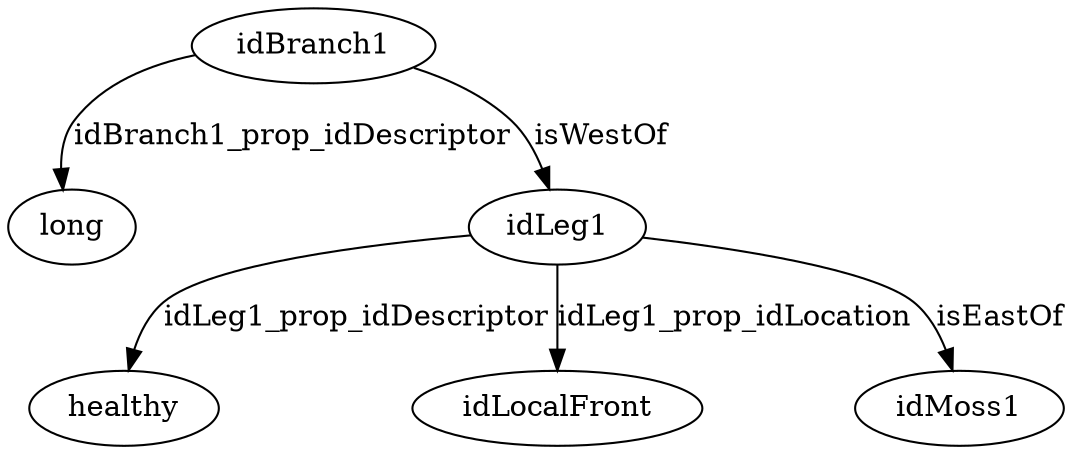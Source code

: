 strict digraph  {
idBranch1 [node_type=entity_node, root=root];
long;
idLeg1;
healthy;
idLocalFront;
idMoss1;
idBranch1 -> long  [edge_type=property, label=idBranch1_prop_idDescriptor];
idBranch1 -> idLeg1  [edge_type=relationship, label=isWestOf];
idLeg1 -> healthy  [edge_type=property, label=idLeg1_prop_idDescriptor];
idLeg1 -> idLocalFront  [edge_type=property, label=idLeg1_prop_idLocation];
idLeg1 -> idMoss1  [edge_type=relationship, label=isEastOf];
}
